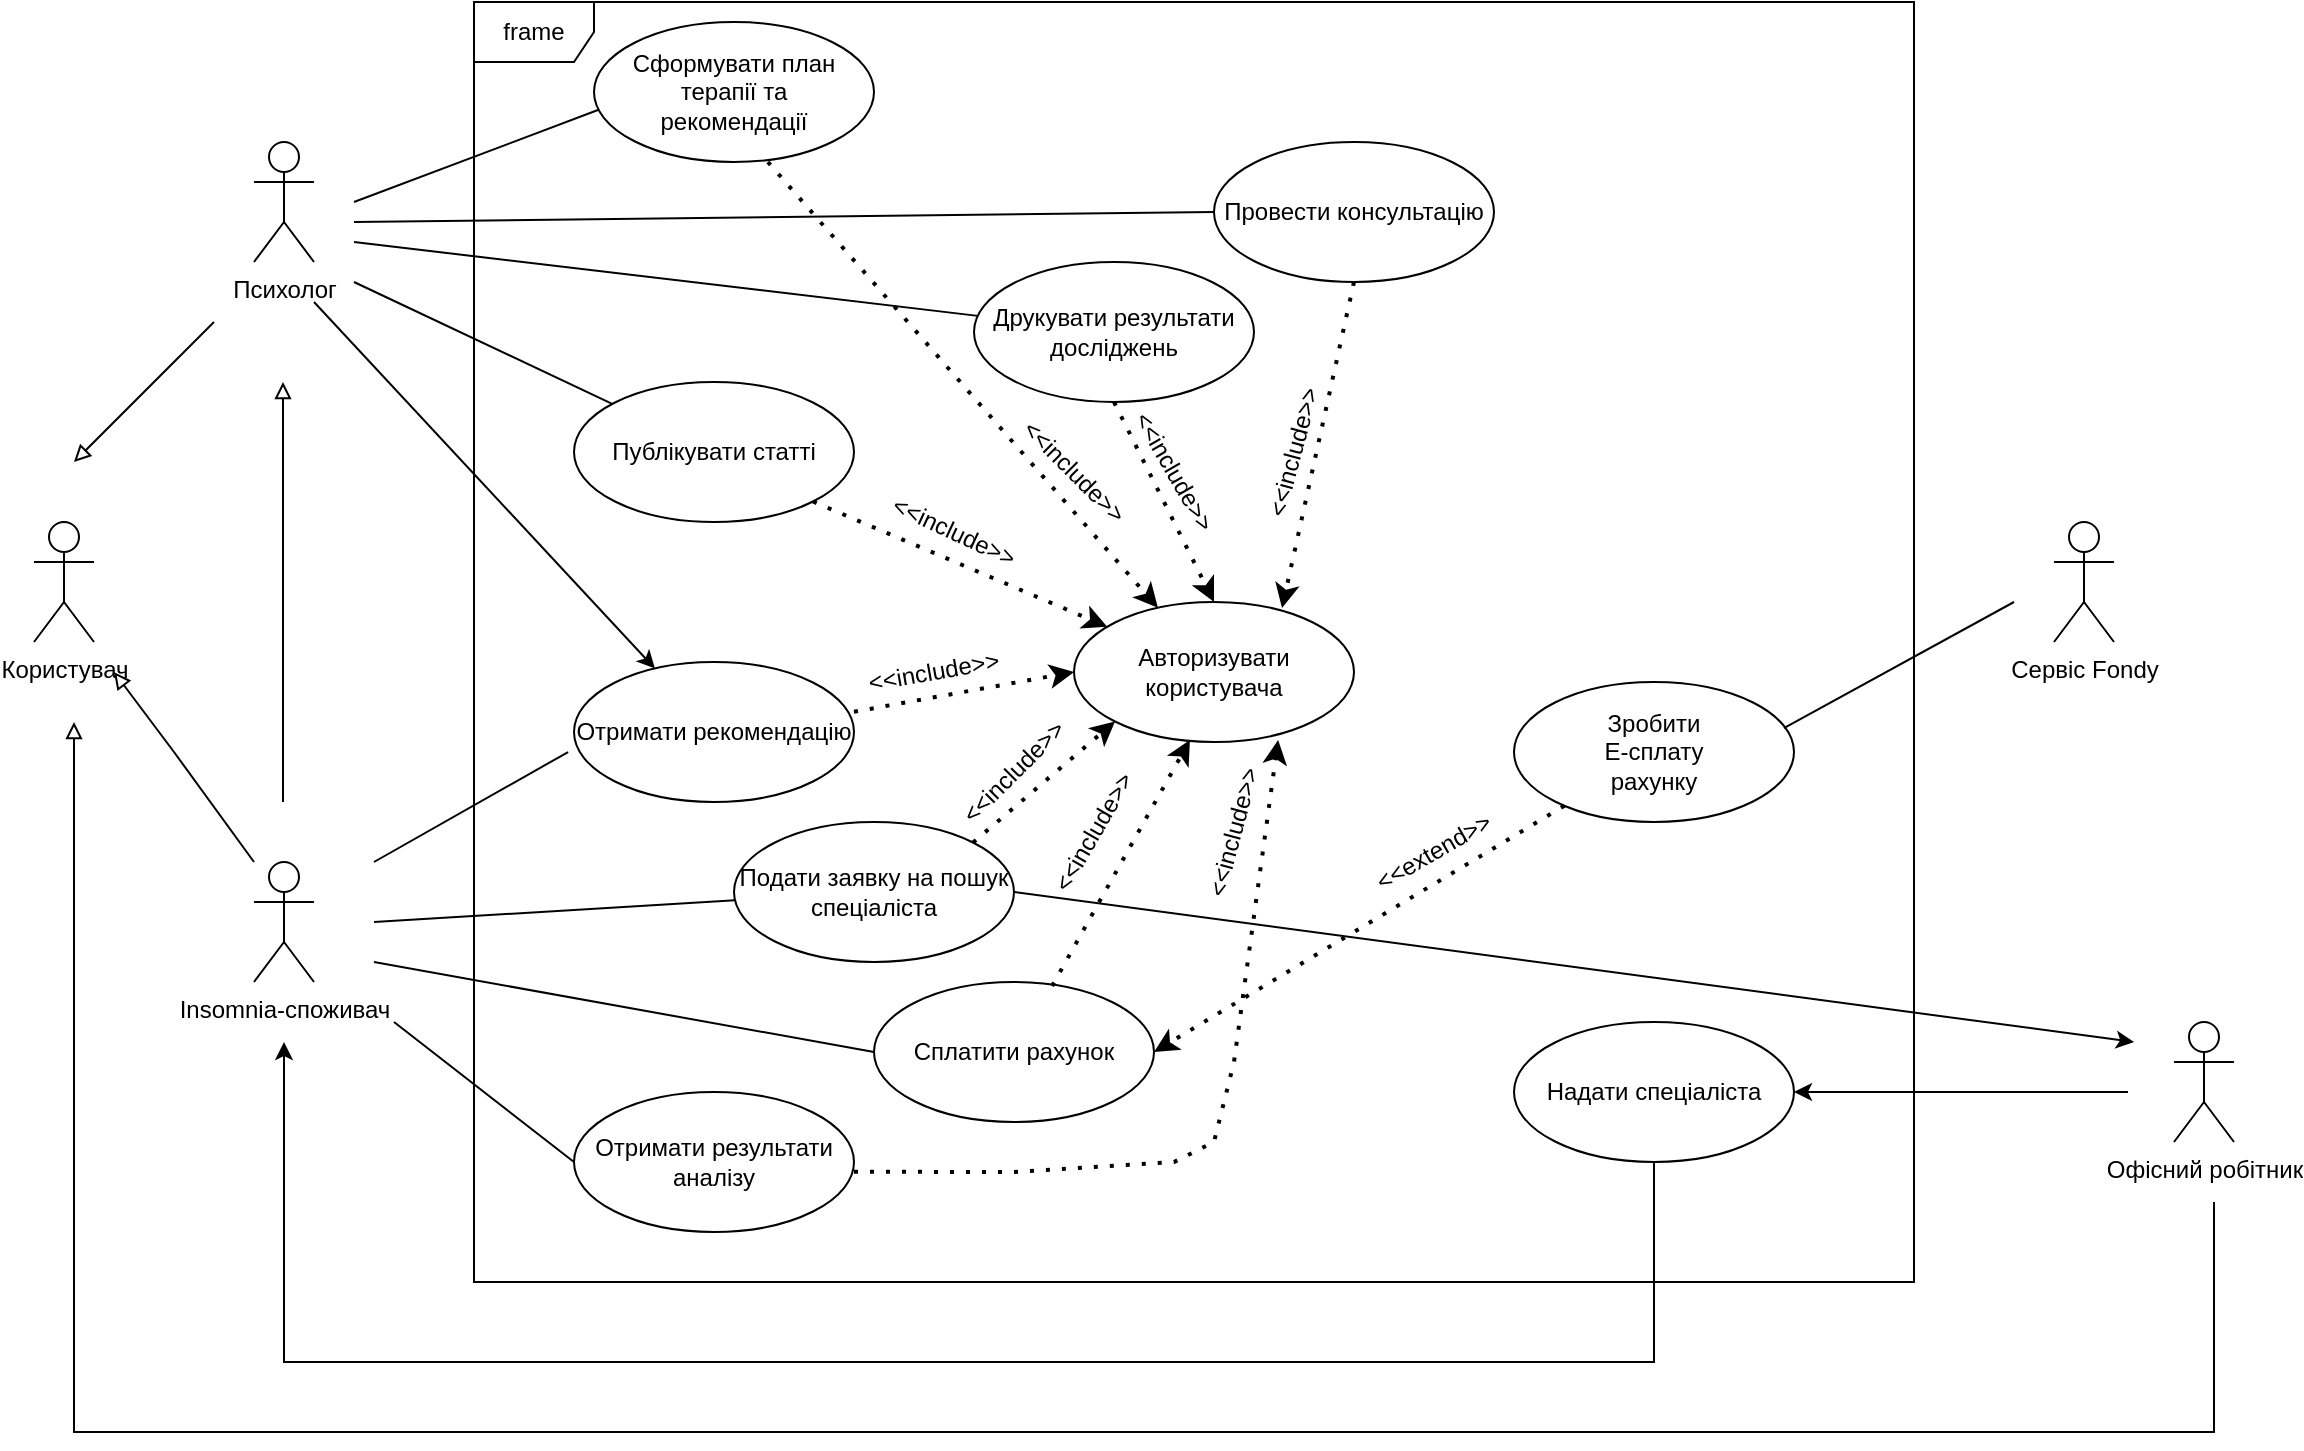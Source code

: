 <mxfile version="20.3.1" type="github">
  <diagram id="C5RBs43oDa-KdzZeNtuy" name="Page-1">
    <mxGraphModel dx="2249" dy="800" grid="1" gridSize="10" guides="1" tooltips="1" connect="1" arrows="1" fold="1" page="1" pageScale="1" pageWidth="827" pageHeight="1169" math="0" shadow="0">
      <root>
        <mxCell id="WIyWlLk6GJQsqaUBKTNV-0" />
        <mxCell id="WIyWlLk6GJQsqaUBKTNV-1" parent="WIyWlLk6GJQsqaUBKTNV-0" />
        <mxCell id="HAlKXmDzrB93N0-EfDcC-2" value="frame" style="shape=umlFrame;whiteSpace=wrap;html=1;" parent="WIyWlLk6GJQsqaUBKTNV-1" vertex="1">
          <mxGeometry y="40" width="720" height="640" as="geometry" />
        </mxCell>
        <mxCell id="HAlKXmDzrB93N0-EfDcC-1" value="Сформувати план терапії та &lt;br&gt;рекомендації" style="ellipse;whiteSpace=wrap;html=1;" parent="WIyWlLk6GJQsqaUBKTNV-1" vertex="1">
          <mxGeometry x="60" y="50" width="140" height="70" as="geometry" />
        </mxCell>
        <mxCell id="HAlKXmDzrB93N0-EfDcC-3" value="Авторизувати користувача" style="ellipse;whiteSpace=wrap;html=1;" parent="WIyWlLk6GJQsqaUBKTNV-1" vertex="1">
          <mxGeometry x="300" y="340" width="140" height="70" as="geometry" />
        </mxCell>
        <mxCell id="HAlKXmDzrB93N0-EfDcC-4" value="Психолог" style="shape=umlActor;verticalLabelPosition=bottom;verticalAlign=top;html=1;" parent="WIyWlLk6GJQsqaUBKTNV-1" vertex="1">
          <mxGeometry x="-110" y="110" width="30" height="60" as="geometry" />
        </mxCell>
        <mxCell id="xgJl-UsMTcOw9ZTmGu5u-63" style="edgeStyle=orthogonalEdgeStyle;rounded=0;orthogonalLoop=1;jettySize=auto;html=1;endArrow=block;endFill=0;" parent="WIyWlLk6GJQsqaUBKTNV-1" edge="1">
          <mxGeometry relative="1" as="geometry">
            <mxPoint x="-200" y="400" as="targetPoint" />
            <mxPoint x="870" y="640" as="sourcePoint" />
            <Array as="points">
              <mxPoint x="870" y="640" />
              <mxPoint x="870" y="755" />
              <mxPoint x="-200" y="755" />
            </Array>
          </mxGeometry>
        </mxCell>
        <mxCell id="HAlKXmDzrB93N0-EfDcC-6" value="Офісний робітник" style="shape=umlActor;verticalLabelPosition=bottom;verticalAlign=top;html=1;" parent="WIyWlLk6GJQsqaUBKTNV-1" vertex="1">
          <mxGeometry x="850" y="550" width="30" height="60" as="geometry" />
        </mxCell>
        <mxCell id="HAlKXmDzrB93N0-EfDcC-8" value="Провести консультацію" style="ellipse;whiteSpace=wrap;html=1;" parent="WIyWlLk6GJQsqaUBKTNV-1" vertex="1">
          <mxGeometry x="370" y="110" width="140" height="70" as="geometry" />
        </mxCell>
        <mxCell id="xgJl-UsMTcOw9ZTmGu5u-0" value="Insomnia-споживач" style="shape=umlActor;verticalLabelPosition=bottom;verticalAlign=top;html=1;" parent="WIyWlLk6GJQsqaUBKTNV-1" vertex="1">
          <mxGeometry x="-110" y="470" width="30" height="60" as="geometry" />
        </mxCell>
        <mxCell id="xgJl-UsMTcOw9ZTmGu5u-4" value="Користувач" style="shape=umlActor;verticalLabelPosition=bottom;verticalAlign=top;html=1;" parent="WIyWlLk6GJQsqaUBKTNV-1" vertex="1">
          <mxGeometry x="-220" y="300" width="30" height="60" as="geometry" />
        </mxCell>
        <mxCell id="xgJl-UsMTcOw9ZTmGu5u-10" value="" style="endArrow=block;html=1;rounded=0;endFill=0;" parent="WIyWlLk6GJQsqaUBKTNV-1" edge="1">
          <mxGeometry width="50" height="50" relative="1" as="geometry">
            <mxPoint x="-150" y="415" as="sourcePoint" />
            <mxPoint x="-180" y="375" as="targetPoint" />
            <Array as="points">
              <mxPoint x="-110" y="470" />
              <mxPoint x="-150" y="415" />
            </Array>
          </mxGeometry>
        </mxCell>
        <mxCell id="xgJl-UsMTcOw9ZTmGu5u-11" value="" style="endArrow=block;html=1;rounded=0;endFill=0;" parent="WIyWlLk6GJQsqaUBKTNV-1" edge="1">
          <mxGeometry width="50" height="50" relative="1" as="geometry">
            <mxPoint x="-130" y="200" as="sourcePoint" />
            <mxPoint x="-200" y="270" as="targetPoint" />
            <Array as="points" />
          </mxGeometry>
        </mxCell>
        <mxCell id="xgJl-UsMTcOw9ZTmGu5u-15" value="Друкувати результати досліджень" style="ellipse;whiteSpace=wrap;html=1;" parent="WIyWlLk6GJQsqaUBKTNV-1" vertex="1">
          <mxGeometry x="250" y="170" width="140" height="70" as="geometry" />
        </mxCell>
        <mxCell id="xgJl-UsMTcOw9ZTmGu5u-17" value="Отримати результати аналізу" style="ellipse;whiteSpace=wrap;html=1;" parent="WIyWlLk6GJQsqaUBKTNV-1" vertex="1">
          <mxGeometry x="50" y="585" width="140" height="70" as="geometry" />
        </mxCell>
        <mxCell id="xgJl-UsMTcOw9ZTmGu5u-18" value="Публікувати статті" style="ellipse;whiteSpace=wrap;html=1;" parent="WIyWlLk6GJQsqaUBKTNV-1" vertex="1">
          <mxGeometry x="50" y="230" width="140" height="70" as="geometry" />
        </mxCell>
        <mxCell id="xgJl-UsMTcOw9ZTmGu5u-20" value="Подати заявку на пошук спеціаліста" style="ellipse;whiteSpace=wrap;html=1;" parent="WIyWlLk6GJQsqaUBKTNV-1" vertex="1">
          <mxGeometry x="130" y="450" width="140" height="70" as="geometry" />
        </mxCell>
        <mxCell id="xgJl-UsMTcOw9ZTmGu5u-82" style="edgeStyle=orthogonalEdgeStyle;rounded=0;orthogonalLoop=1;jettySize=auto;html=1;endArrow=classic;endFill=1;" parent="WIyWlLk6GJQsqaUBKTNV-1" source="xgJl-UsMTcOw9ZTmGu5u-22" edge="1">
          <mxGeometry relative="1" as="geometry">
            <mxPoint x="-95" y="560" as="targetPoint" />
            <Array as="points">
              <mxPoint x="590" y="720" />
              <mxPoint x="-95" y="720" />
            </Array>
          </mxGeometry>
        </mxCell>
        <mxCell id="xgJl-UsMTcOw9ZTmGu5u-22" value="Надати спеціаліста" style="ellipse;whiteSpace=wrap;html=1;" parent="WIyWlLk6GJQsqaUBKTNV-1" vertex="1">
          <mxGeometry x="520" y="550" width="140" height="70" as="geometry" />
        </mxCell>
        <mxCell id="xgJl-UsMTcOw9ZTmGu5u-23" value="Отримати рекомендацію" style="ellipse;whiteSpace=wrap;html=1;" parent="WIyWlLk6GJQsqaUBKTNV-1" vertex="1">
          <mxGeometry x="50" y="370" width="140" height="70" as="geometry" />
        </mxCell>
        <mxCell id="xgJl-UsMTcOw9ZTmGu5u-24" value="Зробити&lt;br&gt;E-сплату&lt;br&gt;рахунку" style="ellipse;whiteSpace=wrap;html=1;" parent="WIyWlLk6GJQsqaUBKTNV-1" vertex="1">
          <mxGeometry x="520" y="380" width="140" height="70" as="geometry" />
        </mxCell>
        <mxCell id="xgJl-UsMTcOw9ZTmGu5u-30" value="" style="endArrow=none;html=1;rounded=0;" parent="WIyWlLk6GJQsqaUBKTNV-1" target="xgJl-UsMTcOw9ZTmGu5u-18" edge="1">
          <mxGeometry width="50" height="50" relative="1" as="geometry">
            <mxPoint x="-60" y="180" as="sourcePoint" />
            <mxPoint x="-10" y="115" as="targetPoint" />
          </mxGeometry>
        </mxCell>
        <mxCell id="xgJl-UsMTcOw9ZTmGu5u-34" value="" style="endArrow=none;html=1;rounded=0;entryX=0.014;entryY=0.629;entryDx=0;entryDy=0;entryPerimeter=0;" parent="WIyWlLk6GJQsqaUBKTNV-1" target="HAlKXmDzrB93N0-EfDcC-1" edge="1">
          <mxGeometry width="50" height="50" relative="1" as="geometry">
            <mxPoint x="-60" y="140" as="sourcePoint" />
            <mxPoint x="-10" y="90" as="targetPoint" />
          </mxGeometry>
        </mxCell>
        <mxCell id="xgJl-UsMTcOw9ZTmGu5u-41" value="" style="endArrow=none;html=1;rounded=0;entryX=0;entryY=0.5;entryDx=0;entryDy=0;" parent="WIyWlLk6GJQsqaUBKTNV-1" target="xgJl-UsMTcOw9ZTmGu5u-37" edge="1">
          <mxGeometry width="50" height="50" relative="1" as="geometry">
            <mxPoint x="-50" y="520" as="sourcePoint" />
            <mxPoint x="50" y="560" as="targetPoint" />
            <Array as="points" />
          </mxGeometry>
        </mxCell>
        <mxCell id="xgJl-UsMTcOw9ZTmGu5u-42" value="" style="endArrow=none;html=1;rounded=0;entryX=0;entryY=0.5;entryDx=0;entryDy=0;" parent="WIyWlLk6GJQsqaUBKTNV-1" target="xgJl-UsMTcOw9ZTmGu5u-17" edge="1">
          <mxGeometry width="50" height="50" relative="1" as="geometry">
            <mxPoint x="-40" y="550" as="sourcePoint" />
            <mxPoint x="21.96" y="430" as="targetPoint" />
            <Array as="points" />
          </mxGeometry>
        </mxCell>
        <mxCell id="xgJl-UsMTcOw9ZTmGu5u-43" value="" style="endArrow=none;html=1;rounded=0;entryX=-0.021;entryY=0.643;entryDx=0;entryDy=0;entryPerimeter=0;" parent="WIyWlLk6GJQsqaUBKTNV-1" target="xgJl-UsMTcOw9ZTmGu5u-23" edge="1">
          <mxGeometry width="50" height="50" relative="1" as="geometry">
            <mxPoint x="-50" y="470" as="sourcePoint" />
            <mxPoint x="60.503" y="540.001" as="targetPoint" />
          </mxGeometry>
        </mxCell>
        <mxCell id="xgJl-UsMTcOw9ZTmGu5u-44" value="" style="endArrow=block;html=1;rounded=0;endFill=0;" parent="WIyWlLk6GJQsqaUBKTNV-1" edge="1">
          <mxGeometry width="50" height="50" relative="1" as="geometry">
            <mxPoint x="-95.5" y="440" as="sourcePoint" />
            <mxPoint x="-95.5" y="230" as="targetPoint" />
            <Array as="points">
              <mxPoint x="-95.5" y="440" />
            </Array>
          </mxGeometry>
        </mxCell>
        <mxCell id="xgJl-UsMTcOw9ZTmGu5u-50" value="" style="endArrow=classic;dashed=1;html=1;dashPattern=1 3;strokeWidth=2;rounded=0;endFill=1;entryX=0;entryY=0.5;entryDx=0;entryDy=0;" parent="WIyWlLk6GJQsqaUBKTNV-1" target="HAlKXmDzrB93N0-EfDcC-3" edge="1">
          <mxGeometry width="50" height="50" relative="1" as="geometry">
            <mxPoint x="190" y="394.89" as="sourcePoint" />
            <mxPoint x="314.314" y="290.0" as="targetPoint" />
          </mxGeometry>
        </mxCell>
        <mxCell id="xgJl-UsMTcOw9ZTmGu5u-52" value="" style="endArrow=classic;dashed=1;html=1;dashPattern=1 3;strokeWidth=2;rounded=0;endFill=1;entryX=0.5;entryY=0;entryDx=0;entryDy=0;exitX=0.5;exitY=1;exitDx=0;exitDy=0;" parent="WIyWlLk6GJQsqaUBKTNV-1" source="xgJl-UsMTcOw9ZTmGu5u-15" target="HAlKXmDzrB93N0-EfDcC-3" edge="1">
          <mxGeometry width="50" height="50" relative="1" as="geometry">
            <mxPoint x="290" y="260.0" as="sourcePoint" />
            <mxPoint x="390" y="220.11" as="targetPoint" />
          </mxGeometry>
        </mxCell>
        <mxCell id="xgJl-UsMTcOw9ZTmGu5u-53" value="" style="endArrow=classic;dashed=1;html=1;dashPattern=1 3;strokeWidth=2;rounded=0;endFill=1;entryX=0.743;entryY=0.043;entryDx=0;entryDy=0;entryPerimeter=0;exitX=0.5;exitY=1;exitDx=0;exitDy=0;" parent="WIyWlLk6GJQsqaUBKTNV-1" source="HAlKXmDzrB93N0-EfDcC-8" target="HAlKXmDzrB93N0-EfDcC-3" edge="1">
          <mxGeometry width="50" height="50" relative="1" as="geometry">
            <mxPoint x="360" y="150" as="sourcePoint" />
            <mxPoint x="430" y="210" as="targetPoint" />
            <Array as="points" />
          </mxGeometry>
        </mxCell>
        <mxCell id="xgJl-UsMTcOw9ZTmGu5u-54" value="" style="endArrow=classic;dashed=1;html=1;dashPattern=1 3;strokeWidth=2;rounded=0;endFill=1;exitX=1;exitY=1;exitDx=0;exitDy=0;" parent="WIyWlLk6GJQsqaUBKTNV-1" source="xgJl-UsMTcOw9ZTmGu5u-18" target="HAlKXmDzrB93N0-EfDcC-3" edge="1">
          <mxGeometry width="50" height="50" relative="1" as="geometry">
            <mxPoint x="160" y="290.0" as="sourcePoint" />
            <mxPoint x="260" y="250.11" as="targetPoint" />
          </mxGeometry>
        </mxCell>
        <mxCell id="xgJl-UsMTcOw9ZTmGu5u-57" value="" style="endArrow=none;html=1;rounded=0;" parent="WIyWlLk6GJQsqaUBKTNV-1" target="xgJl-UsMTcOw9ZTmGu5u-20" edge="1">
          <mxGeometry width="50" height="50" relative="1" as="geometry">
            <mxPoint x="-50" y="500" as="sourcePoint" />
            <mxPoint x="-10" y="440" as="targetPoint" />
            <Array as="points" />
          </mxGeometry>
        </mxCell>
        <mxCell id="xgJl-UsMTcOw9ZTmGu5u-60" value="Сервіс Fondy" style="shape=umlActor;verticalLabelPosition=bottom;verticalAlign=top;html=1;" parent="WIyWlLk6GJQsqaUBKTNV-1" vertex="1">
          <mxGeometry x="790" y="300" width="30" height="60" as="geometry" />
        </mxCell>
        <mxCell id="xgJl-UsMTcOw9ZTmGu5u-37" value="Сплатити рахунок" style="ellipse;whiteSpace=wrap;html=1;" parent="WIyWlLk6GJQsqaUBKTNV-1" vertex="1">
          <mxGeometry x="200" y="530" width="140" height="70" as="geometry" />
        </mxCell>
        <mxCell id="xgJl-UsMTcOw9ZTmGu5u-70" value="" style="endArrow=none;html=1;rounded=0;exitX=0.964;exitY=0.329;exitDx=0;exitDy=0;exitPerimeter=0;" parent="WIyWlLk6GJQsqaUBKTNV-1" source="xgJl-UsMTcOw9ZTmGu5u-24" edge="1">
          <mxGeometry width="50" height="50" relative="1" as="geometry">
            <mxPoint x="670" y="600" as="sourcePoint" />
            <mxPoint x="770" y="340" as="targetPoint" />
          </mxGeometry>
        </mxCell>
        <mxCell id="xgJl-UsMTcOw9ZTmGu5u-72" value="" style="endArrow=classic;html=1;rounded=0;" parent="WIyWlLk6GJQsqaUBKTNV-1" target="xgJl-UsMTcOw9ZTmGu5u-23" edge="1">
          <mxGeometry width="50" height="50" relative="1" as="geometry">
            <mxPoint x="-80" y="190" as="sourcePoint" />
            <mxPoint x="-30" y="140" as="targetPoint" />
            <Array as="points" />
          </mxGeometry>
        </mxCell>
        <mxCell id="xgJl-UsMTcOw9ZTmGu5u-80" value="" style="endArrow=classic;html=1;rounded=0;exitX=1;exitY=0.5;exitDx=0;exitDy=0;" parent="WIyWlLk6GJQsqaUBKTNV-1" source="xgJl-UsMTcOw9ZTmGu5u-20" edge="1">
          <mxGeometry width="50" height="50" relative="1" as="geometry">
            <mxPoint x="490" y="470" as="sourcePoint" />
            <mxPoint x="830" y="560" as="targetPoint" />
          </mxGeometry>
        </mxCell>
        <mxCell id="xgJl-UsMTcOw9ZTmGu5u-83" value="" style="endArrow=classic;dashed=1;html=1;dashPattern=1 3;strokeWidth=2;rounded=0;endFill=1;entryX=0;entryY=1;entryDx=0;entryDy=0;exitX=1;exitY=0;exitDx=0;exitDy=0;" parent="WIyWlLk6GJQsqaUBKTNV-1" source="xgJl-UsMTcOw9ZTmGu5u-20" target="HAlKXmDzrB93N0-EfDcC-3" edge="1">
          <mxGeometry width="50" height="50" relative="1" as="geometry">
            <mxPoint x="280" y="430.0" as="sourcePoint" />
            <mxPoint x="380" y="390.11" as="targetPoint" />
          </mxGeometry>
        </mxCell>
        <mxCell id="xgJl-UsMTcOw9ZTmGu5u-84" value="" style="endArrow=classic;dashed=1;html=1;dashPattern=1 3;strokeWidth=2;rounded=0;endFill=1;entryX=0.729;entryY=0.986;entryDx=0;entryDy=0;entryPerimeter=0;" parent="WIyWlLk6GJQsqaUBKTNV-1" target="HAlKXmDzrB93N0-EfDcC-3" edge="1">
          <mxGeometry width="50" height="50" relative="1" as="geometry">
            <mxPoint x="190" y="624.89" as="sourcePoint" />
            <mxPoint x="370" y="380" as="targetPoint" />
            <Array as="points">
              <mxPoint x="270" y="625" />
              <mxPoint x="350" y="620" />
              <mxPoint x="370" y="610" />
              <mxPoint x="380" y="570" />
            </Array>
          </mxGeometry>
        </mxCell>
        <mxCell id="xgJl-UsMTcOw9ZTmGu5u-85" value="" style="endArrow=classic;html=1;rounded=0;entryX=1;entryY=0.5;entryDx=0;entryDy=0;" parent="WIyWlLk6GJQsqaUBKTNV-1" target="xgJl-UsMTcOw9ZTmGu5u-22" edge="1">
          <mxGeometry width="50" height="50" relative="1" as="geometry">
            <mxPoint x="827" y="585" as="sourcePoint" />
            <mxPoint x="877" y="535" as="targetPoint" />
          </mxGeometry>
        </mxCell>
        <mxCell id="xgJl-UsMTcOw9ZTmGu5u-86" value="" style="endArrow=classic;dashed=1;html=1;dashPattern=1 3;strokeWidth=2;rounded=0;endFill=1;exitX=0.621;exitY=1;exitDx=0;exitDy=0;exitPerimeter=0;" parent="WIyWlLk6GJQsqaUBKTNV-1" source="HAlKXmDzrB93N0-EfDcC-1" target="HAlKXmDzrB93N0-EfDcC-3" edge="1">
          <mxGeometry width="50" height="50" relative="1" as="geometry">
            <mxPoint x="140" y="130" as="sourcePoint" />
            <mxPoint x="190" y="320" as="targetPoint" />
          </mxGeometry>
        </mxCell>
        <mxCell id="xgJl-UsMTcOw9ZTmGu5u-88" value="" style="endArrow=classic;dashed=1;html=1;dashPattern=1 3;strokeWidth=2;rounded=0;endFill=1;entryX=0.414;entryY=0.986;entryDx=0;entryDy=0;entryPerimeter=0;exitX=0.636;exitY=0.029;exitDx=0;exitDy=0;exitPerimeter=0;" parent="WIyWlLk6GJQsqaUBKTNV-1" source="xgJl-UsMTcOw9ZTmGu5u-37" target="HAlKXmDzrB93N0-EfDcC-3" edge="1">
          <mxGeometry width="50" height="50" relative="1" as="geometry">
            <mxPoint x="280" y="530.0" as="sourcePoint" />
            <mxPoint x="380" y="490.11" as="targetPoint" />
            <Array as="points" />
          </mxGeometry>
        </mxCell>
        <mxCell id="xgJl-UsMTcOw9ZTmGu5u-89" value="" style="endArrow=none;html=1;rounded=0;" parent="WIyWlLk6GJQsqaUBKTNV-1" target="xgJl-UsMTcOw9ZTmGu5u-15" edge="1">
          <mxGeometry width="50" height="50" relative="1" as="geometry">
            <mxPoint x="-60" y="160" as="sourcePoint" />
            <mxPoint y="110" as="targetPoint" />
          </mxGeometry>
        </mxCell>
        <mxCell id="xgJl-UsMTcOw9ZTmGu5u-90" value="" style="endArrow=none;html=1;rounded=0;entryX=0;entryY=0.5;entryDx=0;entryDy=0;" parent="WIyWlLk6GJQsqaUBKTNV-1" target="HAlKXmDzrB93N0-EfDcC-8" edge="1">
          <mxGeometry width="50" height="50" relative="1" as="geometry">
            <mxPoint x="-60" y="150" as="sourcePoint" />
            <mxPoint x="222.09" y="186.511" as="targetPoint" />
            <Array as="points" />
          </mxGeometry>
        </mxCell>
        <mxCell id="xgJl-UsMTcOw9ZTmGu5u-91" value="" style="endArrow=classic;dashed=1;html=1;dashPattern=1 3;strokeWidth=2;rounded=0;endFill=1;entryX=1;entryY=0.5;entryDx=0;entryDy=0;" parent="WIyWlLk6GJQsqaUBKTNV-1" source="xgJl-UsMTcOw9ZTmGu5u-24" target="xgJl-UsMTcOw9ZTmGu5u-37" edge="1">
          <mxGeometry width="50" height="50" relative="1" as="geometry">
            <mxPoint x="373.98" y="390" as="sourcePoint" />
            <mxPoint x="344" y="573.01" as="targetPoint" />
            <Array as="points" />
          </mxGeometry>
        </mxCell>
        <mxCell id="cgv-gH5BZsWEi20Xp3cS-0" value="&amp;lt;&amp;lt;include&amp;gt;&amp;gt;" style="text;html=1;strokeColor=none;fillColor=none;align=center;verticalAlign=middle;whiteSpace=wrap;rounded=0;rotation=-10;" parent="WIyWlLk6GJQsqaUBKTNV-1" vertex="1">
          <mxGeometry x="200" y="360" width="60" height="30" as="geometry" />
        </mxCell>
        <mxCell id="cgv-gH5BZsWEi20Xp3cS-1" value="&amp;lt;&amp;lt;include&amp;gt;&amp;gt;" style="text;html=1;strokeColor=none;fillColor=none;align=center;verticalAlign=middle;whiteSpace=wrap;rounded=0;rotation=-45;" parent="WIyWlLk6GJQsqaUBKTNV-1" vertex="1">
          <mxGeometry x="240" y="410" width="60" height="30" as="geometry" />
        </mxCell>
        <mxCell id="cgv-gH5BZsWEi20Xp3cS-2" value="&amp;lt;&amp;lt;include&amp;gt;&amp;gt;" style="text;html=1;strokeColor=none;fillColor=none;align=center;verticalAlign=middle;whiteSpace=wrap;rounded=0;rotation=25;" parent="WIyWlLk6GJQsqaUBKTNV-1" vertex="1">
          <mxGeometry x="210" y="290" width="60" height="30" as="geometry" />
        </mxCell>
        <mxCell id="cgv-gH5BZsWEi20Xp3cS-3" value="&amp;lt;&amp;lt;include&amp;gt;&amp;gt;" style="text;html=1;strokeColor=none;fillColor=none;align=center;verticalAlign=middle;whiteSpace=wrap;rounded=0;rotation=-75;" parent="WIyWlLk6GJQsqaUBKTNV-1" vertex="1">
          <mxGeometry x="380" y="250" width="60" height="30" as="geometry" />
        </mxCell>
        <mxCell id="cgv-gH5BZsWEi20Xp3cS-4" value="&amp;lt;&amp;lt;include&amp;gt;&amp;gt;" style="text;html=1;strokeColor=none;fillColor=none;align=center;verticalAlign=middle;whiteSpace=wrap;rounded=0;rotation=60;" parent="WIyWlLk6GJQsqaUBKTNV-1" vertex="1">
          <mxGeometry x="320" y="260" width="60" height="30" as="geometry" />
        </mxCell>
        <mxCell id="cgv-gH5BZsWEi20Xp3cS-5" value="&amp;lt;&amp;lt;include&amp;gt;&amp;gt;" style="text;html=1;strokeColor=none;fillColor=none;align=center;verticalAlign=middle;whiteSpace=wrap;rounded=0;rotation=45;" parent="WIyWlLk6GJQsqaUBKTNV-1" vertex="1">
          <mxGeometry x="270" y="260" width="60" height="30" as="geometry" />
        </mxCell>
        <mxCell id="cgv-gH5BZsWEi20Xp3cS-6" value="&amp;lt;&amp;lt;include&amp;gt;&amp;gt;" style="text;html=1;strokeColor=none;fillColor=none;align=center;verticalAlign=middle;whiteSpace=wrap;rounded=0;rotation=-60;" parent="WIyWlLk6GJQsqaUBKTNV-1" vertex="1">
          <mxGeometry x="280" y="440" width="60" height="30" as="geometry" />
        </mxCell>
        <mxCell id="cgv-gH5BZsWEi20Xp3cS-8" value="&amp;lt;&amp;lt;include&amp;gt;&amp;gt;" style="text;html=1;strokeColor=none;fillColor=none;align=center;verticalAlign=middle;whiteSpace=wrap;rounded=0;rotation=-75;" parent="WIyWlLk6GJQsqaUBKTNV-1" vertex="1">
          <mxGeometry x="350" y="440" width="60" height="30" as="geometry" />
        </mxCell>
        <mxCell id="cgv-gH5BZsWEi20Xp3cS-9" value="&amp;lt;&amp;lt;extend&amp;gt;&amp;gt;" style="text;html=1;strokeColor=none;fillColor=none;align=center;verticalAlign=middle;whiteSpace=wrap;rounded=0;rotation=-30;" parent="WIyWlLk6GJQsqaUBKTNV-1" vertex="1">
          <mxGeometry x="450" y="450" width="60" height="30" as="geometry" />
        </mxCell>
      </root>
    </mxGraphModel>
  </diagram>
</mxfile>
